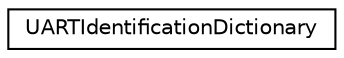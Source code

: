 digraph "Graphical Class Hierarchy"
{
 // LATEX_PDF_SIZE
  edge [fontname="Helvetica",fontsize="10",labelfontname="Helvetica",labelfontsize="10"];
  node [fontname="Helvetica",fontsize="10",shape=record];
  rankdir="LR";
  Node0 [label="UARTIdentificationDictionary",height=0.2,width=0.4,color="black", fillcolor="white", style="filled",URL="$class_u_a_r_t_identification_dictionary.html",tooltip=" "];
}
